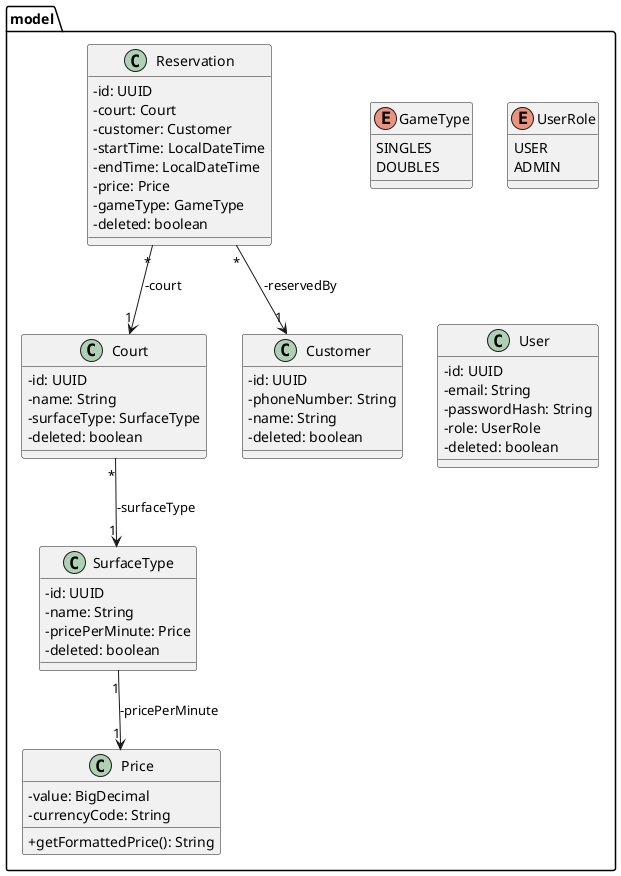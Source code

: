 @startuml
skinparam classAttributeIconSize 0

package "model" {

  class Price {
    - value: BigDecimal
    - currencyCode: String
    + getFormattedPrice(): String
  }

  class SurfaceType {
    - id: UUID
    - name: String
    - pricePerMinute: Price
    - deleted: boolean
  }
  SurfaceType "1" --> "1" Price : -pricePerMinute

  class Court {
    - id: UUID
    - name: String
    - surfaceType: SurfaceType
    - deleted: boolean
  }
  Court "*" --> "1" SurfaceType : -surfaceType

  enum GameType {
    SINGLES
    DOUBLES
  }

  class Customer {
    - id: UUID
    - phoneNumber: String
    - name: String
    - deleted: boolean
  }

  class Reservation {
    - id: UUID
    - court: Court
    - customer: Customer
    - startTime: LocalDateTime
    - endTime: LocalDateTime
    - price: Price
    - gameType: GameType
    - deleted: boolean
  }
  Reservation "*" --> "1" Court : -court
  Reservation "*" --> "1" Customer : -reservedBy

  enum UserRole {
    USER
    ADMIN
  }

  class User {
    - id: UUID
    - email: String
    - passwordHash: String
    - role: UserRole
    - deleted: boolean
  }
}

@enduml
